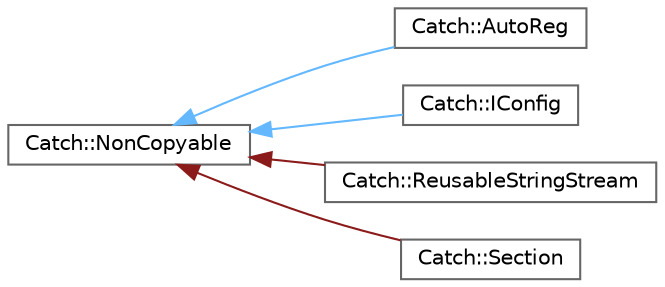 digraph "Graphical Class Hierarchy"
{
 // LATEX_PDF_SIZE
  bgcolor="transparent";
  edge [fontname=Helvetica,fontsize=10,labelfontname=Helvetica,labelfontsize=10];
  node [fontname=Helvetica,fontsize=10,shape=box,height=0.2,width=0.4];
  rankdir="LR";
  Node0 [label="Catch::NonCopyable",height=0.2,width=0.4,color="grey40", fillcolor="white", style="filled",URL="$class_catch_1_1_non_copyable.html",tooltip=" "];
  Node0 -> Node1 [dir="back",color="steelblue1",style="solid"];
  Node1 [label="Catch::AutoReg",height=0.2,width=0.4,color="grey40", fillcolor="white", style="filled",URL="$struct_catch_1_1_auto_reg.html",tooltip=" "];
  Node0 -> Node2 [dir="back",color="steelblue1",style="solid"];
  Node2 [label="Catch::IConfig",height=0.2,width=0.4,color="grey40", fillcolor="white", style="filled",URL="$struct_catch_1_1_i_config.html",tooltip=" "];
  Node0 -> Node3 [dir="back",color="firebrick4",style="solid"];
  Node3 [label="Catch::ReusableStringStream",height=0.2,width=0.4,color="grey40", fillcolor="white", style="filled",URL="$class_catch_1_1_reusable_string_stream.html",tooltip=" "];
  Node0 -> Node4 [dir="back",color="firebrick4",style="solid"];
  Node4 [label="Catch::Section",height=0.2,width=0.4,color="grey40", fillcolor="white", style="filled",URL="$class_catch_1_1_section.html",tooltip=" "];
}
